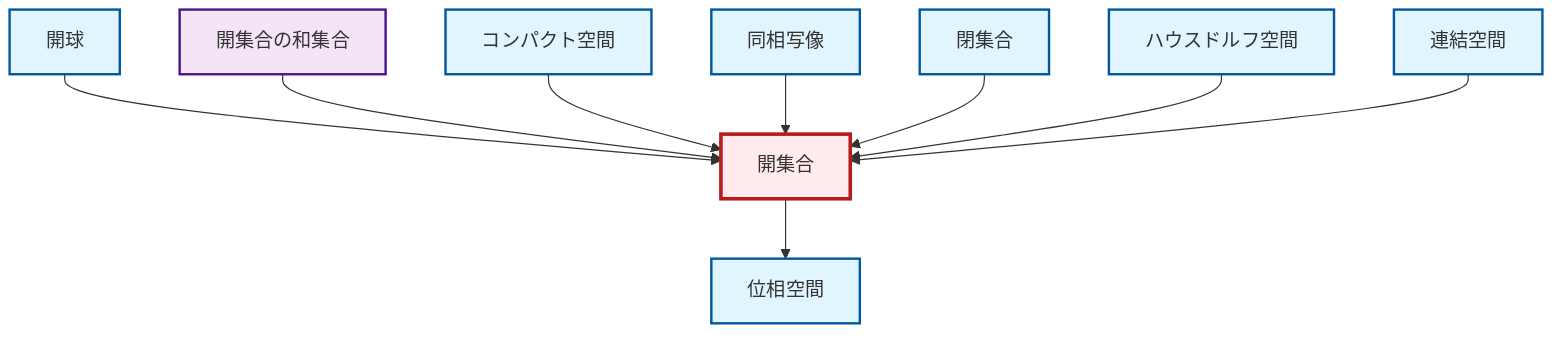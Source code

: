 graph TD
    classDef definition fill:#e1f5fe,stroke:#01579b,stroke-width:2px
    classDef theorem fill:#f3e5f5,stroke:#4a148c,stroke-width:2px
    classDef axiom fill:#fff3e0,stroke:#e65100,stroke-width:2px
    classDef example fill:#e8f5e9,stroke:#1b5e20,stroke-width:2px
    classDef current fill:#ffebee,stroke:#b71c1c,stroke-width:3px
    def-open-ball["開球"]:::definition
    def-open-set["開集合"]:::definition
    def-homeomorphism["同相写像"]:::definition
    def-connected["連結空間"]:::definition
    def-compact["コンパクト空間"]:::definition
    def-closed-set["閉集合"]:::definition
    def-topological-space["位相空間"]:::definition
    thm-union-open-sets["開集合の和集合"]:::theorem
    def-hausdorff["ハウスドルフ空間"]:::definition
    def-open-ball --> def-open-set
    thm-union-open-sets --> def-open-set
    def-compact --> def-open-set
    def-homeomorphism --> def-open-set
    def-open-set --> def-topological-space
    def-closed-set --> def-open-set
    def-hausdorff --> def-open-set
    def-connected --> def-open-set
    class def-open-set current